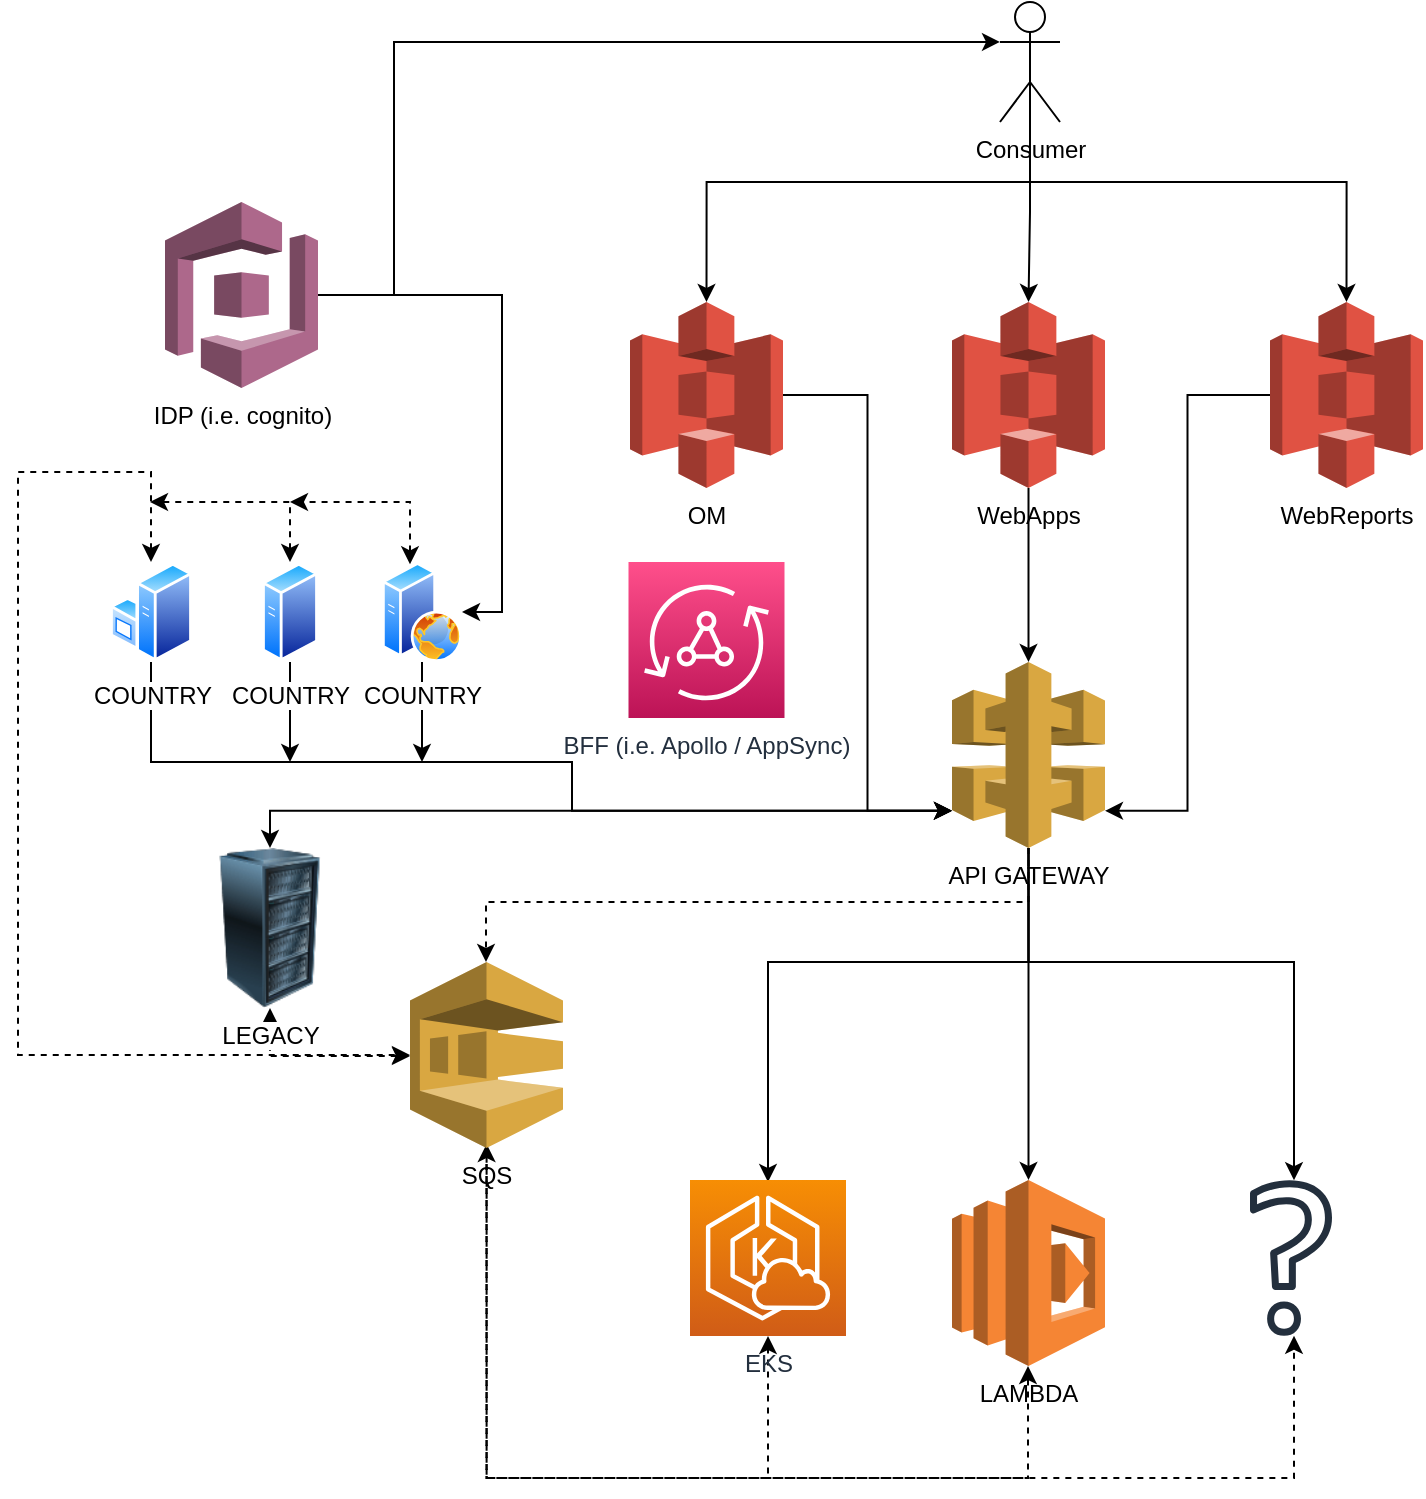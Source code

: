 <mxfile version="20.4.0" type="github" pages="2">
  <diagram id="Joz-wbOOevoliaPiFYPp" name="Simple arch">
    <mxGraphModel dx="1466" dy="1129" grid="1" gridSize="10" guides="1" tooltips="1" connect="1" arrows="1" fold="1" page="1" pageScale="1" pageWidth="1169" pageHeight="827" math="0" shadow="0">
      <root>
        <mxCell id="0" />
        <mxCell id="1" parent="0" />
        <mxCell id="j6oTMxRk_AW7922l2MPv-18" style="edgeStyle=orthogonalEdgeStyle;rounded=0;orthogonalLoop=1;jettySize=auto;html=1;entryX=0;entryY=0.8;entryDx=0;entryDy=0;entryPerimeter=0;" parent="1" source="j6oTMxRk_AW7922l2MPv-1" target="j6oTMxRk_AW7922l2MPv-8" edge="1">
          <mxGeometry relative="1" as="geometry" />
        </mxCell>
        <mxCell id="j6oTMxRk_AW7922l2MPv-1" value="OM" style="outlineConnect=0;dashed=0;verticalLabelPosition=bottom;verticalAlign=top;align=center;html=1;shape=mxgraph.aws3.s3;fillColor=#E05243;gradientColor=none;" parent="1" vertex="1">
          <mxGeometry x="516" y="195" width="76.5" height="93" as="geometry" />
        </mxCell>
        <mxCell id="j6oTMxRk_AW7922l2MPv-2" value="LAMBDA" style="outlineConnect=0;dashed=0;verticalLabelPosition=bottom;verticalAlign=top;align=center;html=1;shape=mxgraph.aws3.lambda;fillColor=#F58534;gradientColor=none;" parent="1" vertex="1">
          <mxGeometry x="677" y="634" width="76.5" height="93" as="geometry" />
        </mxCell>
        <mxCell id="j6oTMxRk_AW7922l2MPv-20" style="edgeStyle=orthogonalEdgeStyle;rounded=0;orthogonalLoop=1;jettySize=auto;html=1;entryX=0.5;entryY=0;entryDx=0;entryDy=0;entryPerimeter=0;" parent="1" source="j6oTMxRk_AW7922l2MPv-4" target="j6oTMxRk_AW7922l2MPv-8" edge="1">
          <mxGeometry relative="1" as="geometry" />
        </mxCell>
        <mxCell id="j6oTMxRk_AW7922l2MPv-4" value="WebApps" style="outlineConnect=0;dashed=0;verticalLabelPosition=bottom;verticalAlign=top;align=center;html=1;shape=mxgraph.aws3.s3;fillColor=#E05243;gradientColor=none;" parent="1" vertex="1">
          <mxGeometry x="677" y="195" width="76.5" height="93" as="geometry" />
        </mxCell>
        <mxCell id="j6oTMxRk_AW7922l2MPv-19" style="edgeStyle=orthogonalEdgeStyle;rounded=0;orthogonalLoop=1;jettySize=auto;html=1;entryX=1;entryY=0.8;entryDx=0;entryDy=0;entryPerimeter=0;" parent="1" source="j6oTMxRk_AW7922l2MPv-5" target="j6oTMxRk_AW7922l2MPv-8" edge="1">
          <mxGeometry relative="1" as="geometry" />
        </mxCell>
        <mxCell id="j6oTMxRk_AW7922l2MPv-5" value="WebReports" style="outlineConnect=0;dashed=0;verticalLabelPosition=bottom;verticalAlign=top;align=center;html=1;shape=mxgraph.aws3.s3;fillColor=#E05243;gradientColor=none;" parent="1" vertex="1">
          <mxGeometry x="836" y="195" width="76.5" height="93" as="geometry" />
        </mxCell>
        <mxCell id="j6oTMxRk_AW7922l2MPv-21" style="edgeStyle=orthogonalEdgeStyle;rounded=0;orthogonalLoop=1;jettySize=auto;html=1;dashed=1;" parent="1" source="j6oTMxRk_AW7922l2MPv-8" target="j6oTMxRk_AW7922l2MPv-9" edge="1">
          <mxGeometry relative="1" as="geometry">
            <Array as="points">
              <mxPoint x="715" y="495" />
              <mxPoint x="444" y="495" />
            </Array>
          </mxGeometry>
        </mxCell>
        <mxCell id="j6oTMxRk_AW7922l2MPv-25" style="edgeStyle=orthogonalEdgeStyle;rounded=0;orthogonalLoop=1;jettySize=auto;html=1;" parent="1" source="j6oTMxRk_AW7922l2MPv-8" target="j6oTMxRk_AW7922l2MPv-2" edge="1">
          <mxGeometry relative="1" as="geometry" />
        </mxCell>
        <mxCell id="j6oTMxRk_AW7922l2MPv-26" style="edgeStyle=orthogonalEdgeStyle;rounded=0;orthogonalLoop=1;jettySize=auto;html=1;" parent="1" source="j6oTMxRk_AW7922l2MPv-8" edge="1">
          <mxGeometry relative="1" as="geometry">
            <mxPoint x="585" y="635" as="targetPoint" />
            <Array as="points">
              <mxPoint x="715" y="525" />
              <mxPoint x="585" y="525" />
            </Array>
          </mxGeometry>
        </mxCell>
        <mxCell id="j6oTMxRk_AW7922l2MPv-27" style="edgeStyle=orthogonalEdgeStyle;rounded=0;orthogonalLoop=1;jettySize=auto;html=1;" parent="1" source="j6oTMxRk_AW7922l2MPv-8" target="j6oTMxRk_AW7922l2MPv-33" edge="1">
          <mxGeometry relative="1" as="geometry">
            <mxPoint x="848" y="605" as="targetPoint" />
            <Array as="points">
              <mxPoint x="715" y="525" />
              <mxPoint x="848" y="525" />
            </Array>
          </mxGeometry>
        </mxCell>
        <mxCell id="j6oTMxRk_AW7922l2MPv-8" value="API GATEWAY" style="outlineConnect=0;dashed=0;verticalLabelPosition=bottom;verticalAlign=top;align=center;html=1;shape=mxgraph.aws3.api_gateway;fillColor=#D9A741;gradientColor=none;" parent="1" vertex="1">
          <mxGeometry x="677" y="375" width="76.5" height="93" as="geometry" />
        </mxCell>
        <mxCell id="j6oTMxRk_AW7922l2MPv-28" style="edgeStyle=orthogonalEdgeStyle;rounded=0;orthogonalLoop=1;jettySize=auto;html=1;dashed=1;exitX=0.5;exitY=1;exitDx=0;exitDy=0;exitPerimeter=0;" parent="1" target="j6oTMxRk_AW7922l2MPv-32" edge="1">
          <mxGeometry relative="1" as="geometry">
            <mxPoint x="444.25" y="626" as="sourcePoint" />
            <mxPoint x="586" y="735" as="targetPoint" />
            <Array as="points">
              <mxPoint x="444" y="783" />
              <mxPoint x="585" y="783" />
            </Array>
          </mxGeometry>
        </mxCell>
        <mxCell id="j6oTMxRk_AW7922l2MPv-29" style="edgeStyle=orthogonalEdgeStyle;rounded=0;orthogonalLoop=1;jettySize=auto;html=1;dashed=1;" parent="1" target="j6oTMxRk_AW7922l2MPv-2" edge="1">
          <mxGeometry relative="1" as="geometry">
            <mxPoint x="444.3" y="626" as="sourcePoint" />
            <mxPoint x="715.25" y="766" as="targetPoint" />
            <Array as="points">
              <mxPoint x="444" y="783" />
              <mxPoint x="715" y="783" />
            </Array>
          </mxGeometry>
        </mxCell>
        <mxCell id="j6oTMxRk_AW7922l2MPv-30" style="edgeStyle=orthogonalEdgeStyle;rounded=0;orthogonalLoop=1;jettySize=auto;html=1;dashed=1;jumpStyle=none;strokeColor=default;startArrow=classic;startFill=1;" parent="1" target="j6oTMxRk_AW7922l2MPv-33" edge="1">
          <mxGeometry relative="1" as="geometry">
            <mxPoint x="444.3" y="616" as="sourcePoint" />
            <mxPoint x="847.75" y="756" as="targetPoint" />
            <Array as="points">
              <mxPoint x="444" y="783" />
              <mxPoint x="848" y="783" />
            </Array>
          </mxGeometry>
        </mxCell>
        <mxCell id="j6oTMxRk_AW7922l2MPv-9" value="SQS" style="outlineConnect=0;dashed=0;verticalLabelPosition=bottom;verticalAlign=top;align=center;html=1;shape=mxgraph.aws3.sqs;fillColor=#D9A741;gradientColor=none;" parent="1" vertex="1">
          <mxGeometry x="406" y="525" width="76.5" height="93" as="geometry" />
        </mxCell>
        <mxCell id="j6oTMxRk_AW7922l2MPv-12" style="edgeStyle=orthogonalEdgeStyle;rounded=0;orthogonalLoop=1;jettySize=auto;html=1;entryX=0.5;entryY=0;entryDx=0;entryDy=0;entryPerimeter=0;" parent="1" source="j6oTMxRk_AW7922l2MPv-10" target="j6oTMxRk_AW7922l2MPv-1" edge="1">
          <mxGeometry relative="1" as="geometry">
            <Array as="points">
              <mxPoint x="716" y="135" />
              <mxPoint x="554" y="135" />
            </Array>
          </mxGeometry>
        </mxCell>
        <mxCell id="j6oTMxRk_AW7922l2MPv-13" style="edgeStyle=orthogonalEdgeStyle;rounded=0;orthogonalLoop=1;jettySize=auto;html=1;entryX=0.5;entryY=0;entryDx=0;entryDy=0;entryPerimeter=0;" parent="1" source="j6oTMxRk_AW7922l2MPv-10" target="j6oTMxRk_AW7922l2MPv-5" edge="1">
          <mxGeometry relative="1" as="geometry">
            <Array as="points">
              <mxPoint x="716" y="135" />
              <mxPoint x="874" y="135" />
            </Array>
          </mxGeometry>
        </mxCell>
        <mxCell id="j6oTMxRk_AW7922l2MPv-14" style="edgeStyle=orthogonalEdgeStyle;rounded=0;orthogonalLoop=1;jettySize=auto;html=1;exitX=0.5;exitY=0.5;exitDx=0;exitDy=0;exitPerimeter=0;entryX=0.5;entryY=0;entryDx=0;entryDy=0;entryPerimeter=0;" parent="1" source="j6oTMxRk_AW7922l2MPv-10" target="j6oTMxRk_AW7922l2MPv-4" edge="1">
          <mxGeometry relative="1" as="geometry" />
        </mxCell>
        <mxCell id="j6oTMxRk_AW7922l2MPv-10" value="Consumer" style="shape=umlActor;verticalLabelPosition=bottom;verticalAlign=top;html=1;outlineConnect=0;" parent="1" vertex="1">
          <mxGeometry x="701" y="45" width="30" height="60" as="geometry" />
        </mxCell>
        <mxCell id="j6oTMxRk_AW7922l2MPv-32" value="EKS" style="sketch=0;points=[[0,0,0],[0.25,0,0],[0.5,0,0],[0.75,0,0],[1,0,0],[0,1,0],[0.25,1,0],[0.5,1,0],[0.75,1,0],[1,1,0],[0,0.25,0],[0,0.5,0],[0,0.75,0],[1,0.25,0],[1,0.5,0],[1,0.75,0]];outlineConnect=0;fontColor=#232F3E;gradientColor=#F78E04;gradientDirection=north;fillColor=#D05C17;strokeColor=#ffffff;dashed=0;verticalLabelPosition=bottom;verticalAlign=top;align=center;html=1;fontSize=12;fontStyle=0;aspect=fixed;shape=mxgraph.aws4.resourceIcon;resIcon=mxgraph.aws4.eks_cloud;" parent="1" vertex="1">
          <mxGeometry x="546" y="634" width="78" height="78" as="geometry" />
        </mxCell>
        <mxCell id="j6oTMxRk_AW7922l2MPv-33" value="" style="sketch=0;outlineConnect=0;fontColor=#232F3E;gradientColor=none;fillColor=#232F3D;strokeColor=none;dashed=0;verticalLabelPosition=bottom;verticalAlign=top;align=center;html=1;fontSize=12;fontStyle=0;aspect=fixed;pointerEvents=1;shape=mxgraph.aws4.question;" parent="1" vertex="1">
          <mxGeometry x="826" y="634" width="41" height="78" as="geometry" />
        </mxCell>
        <mxCell id="j6oTMxRk_AW7922l2MPv-50" style="edgeStyle=orthogonalEdgeStyle;rounded=0;jumpStyle=none;orthogonalLoop=1;jettySize=auto;html=1;strokeColor=default;startArrow=none;startFill=0;" parent="1" source="j6oTMxRk_AW7922l2MPv-36" edge="1">
          <mxGeometry relative="1" as="geometry">
            <mxPoint x="346" y="425" as="targetPoint" />
          </mxGeometry>
        </mxCell>
        <mxCell id="j6oTMxRk_AW7922l2MPv-54" style="edgeStyle=orthogonalEdgeStyle;rounded=0;jumpStyle=none;orthogonalLoop=1;jettySize=auto;html=1;dashed=1;strokeColor=default;startArrow=classic;startFill=1;" parent="1" source="j6oTMxRk_AW7922l2MPv-36" edge="1">
          <mxGeometry relative="1" as="geometry">
            <mxPoint x="276" y="295" as="targetPoint" />
            <Array as="points">
              <mxPoint x="346" y="295" />
            </Array>
          </mxGeometry>
        </mxCell>
        <mxCell id="j6oTMxRk_AW7922l2MPv-36" value="COUNTRY" style="aspect=fixed;perimeter=ellipsePerimeter;html=1;align=center;shadow=0;dashed=0;spacingTop=3;image;image=img/lib/active_directory/generic_server.svg;" parent="1" vertex="1">
          <mxGeometry x="332" y="325" width="28.0" height="50" as="geometry" />
        </mxCell>
        <mxCell id="j6oTMxRk_AW7922l2MPv-46" style="edgeStyle=orthogonalEdgeStyle;rounded=0;jumpStyle=none;orthogonalLoop=1;jettySize=auto;html=1;entryX=0;entryY=0.8;entryDx=0;entryDy=0;entryPerimeter=0;strokeColor=default;startArrow=none;startFill=0;" parent="1" source="j6oTMxRk_AW7922l2MPv-37" target="j6oTMxRk_AW7922l2MPv-8" edge="1">
          <mxGeometry relative="1" as="geometry">
            <Array as="points">
              <mxPoint x="277" y="425" />
              <mxPoint x="487" y="425" />
              <mxPoint x="487" y="449" />
            </Array>
          </mxGeometry>
        </mxCell>
        <mxCell id="j6oTMxRk_AW7922l2MPv-53" style="edgeStyle=orthogonalEdgeStyle;rounded=0;jumpStyle=none;orthogonalLoop=1;jettySize=auto;html=1;entryX=0;entryY=0.5;entryDx=0;entryDy=0;entryPerimeter=0;dashed=1;strokeColor=default;startArrow=classic;startFill=1;exitX=0.5;exitY=0;exitDx=0;exitDy=0;" parent="1" source="j6oTMxRk_AW7922l2MPv-37" target="j6oTMxRk_AW7922l2MPv-9" edge="1">
          <mxGeometry relative="1" as="geometry">
            <Array as="points">
              <mxPoint x="276" y="280" />
              <mxPoint x="210" y="280" />
              <mxPoint x="210" y="572" />
            </Array>
          </mxGeometry>
        </mxCell>
        <mxCell id="j6oTMxRk_AW7922l2MPv-37" value="COUNTRY" style="aspect=fixed;perimeter=ellipsePerimeter;html=1;align=center;shadow=0;dashed=0;spacingTop=3;image;image=img/lib/active_directory/windows_server.svg;" parent="1" vertex="1">
          <mxGeometry x="256" y="325" width="41" height="50" as="geometry" />
        </mxCell>
        <mxCell id="j6oTMxRk_AW7922l2MPv-51" style="edgeStyle=orthogonalEdgeStyle;rounded=0;jumpStyle=none;orthogonalLoop=1;jettySize=auto;html=1;strokeColor=default;startArrow=none;startFill=0;" parent="1" source="j6oTMxRk_AW7922l2MPv-40" edge="1">
          <mxGeometry relative="1" as="geometry">
            <mxPoint x="412" y="425" as="targetPoint" />
          </mxGeometry>
        </mxCell>
        <mxCell id="j6oTMxRk_AW7922l2MPv-55" style="edgeStyle=orthogonalEdgeStyle;rounded=0;jumpStyle=none;orthogonalLoop=1;jettySize=auto;html=1;dashed=1;strokeColor=default;startArrow=classic;startFill=1;" parent="1" source="j6oTMxRk_AW7922l2MPv-40" edge="1">
          <mxGeometry relative="1" as="geometry">
            <mxPoint x="346" y="295" as="targetPoint" />
            <Array as="points">
              <mxPoint x="406" y="295" />
            </Array>
          </mxGeometry>
        </mxCell>
        <mxCell id="j6oTMxRk_AW7922l2MPv-40" value="COUNTRY" style="aspect=fixed;perimeter=ellipsePerimeter;html=1;align=center;shadow=0;dashed=0;spacingTop=3;image;image=img/lib/active_directory/web_server.svg;" parent="1" vertex="1">
          <mxGeometry x="392" y="325" width="40" height="50" as="geometry" />
        </mxCell>
        <mxCell id="j6oTMxRk_AW7922l2MPv-45" style="edgeStyle=orthogonalEdgeStyle;rounded=0;jumpStyle=none;orthogonalLoop=1;jettySize=auto;html=1;entryX=0;entryY=0.8;entryDx=0;entryDy=0;entryPerimeter=0;strokeColor=default;startArrow=classic;startFill=1;exitX=0.5;exitY=0;exitDx=0;exitDy=0;" parent="1" source="j6oTMxRk_AW7922l2MPv-44" target="j6oTMxRk_AW7922l2MPv-8" edge="1">
          <mxGeometry relative="1" as="geometry">
            <Array as="points">
              <mxPoint x="336" y="449" />
            </Array>
          </mxGeometry>
        </mxCell>
        <mxCell id="j6oTMxRk_AW7922l2MPv-52" style="edgeStyle=orthogonalEdgeStyle;rounded=0;jumpStyle=none;orthogonalLoop=1;jettySize=auto;html=1;strokeColor=default;startArrow=classic;startFill=1;dashed=1;" parent="1" source="j6oTMxRk_AW7922l2MPv-44" target="j6oTMxRk_AW7922l2MPv-9" edge="1">
          <mxGeometry relative="1" as="geometry">
            <Array as="points">
              <mxPoint x="336" y="572" />
            </Array>
          </mxGeometry>
        </mxCell>
        <mxCell id="j6oTMxRk_AW7922l2MPv-44" value="LEGACY" style="image;html=1;image=img/lib/clip_art/computers/Server_Rack_128x128.png" parent="1" vertex="1">
          <mxGeometry x="296" y="468" width="80" height="80" as="geometry" />
        </mxCell>
        <mxCell id="j6oTMxRk_AW7922l2MPv-57" style="edgeStyle=orthogonalEdgeStyle;rounded=0;jumpStyle=none;orthogonalLoop=1;jettySize=auto;html=1;entryX=0;entryY=0.333;entryDx=0;entryDy=0;entryPerimeter=0;strokeColor=default;startArrow=none;startFill=0;" parent="1" source="j6oTMxRk_AW7922l2MPv-56" target="j6oTMxRk_AW7922l2MPv-10" edge="1">
          <mxGeometry relative="1" as="geometry">
            <Array as="points">
              <mxPoint x="398" y="65" />
            </Array>
          </mxGeometry>
        </mxCell>
        <mxCell id="j6oTMxRk_AW7922l2MPv-59" style="edgeStyle=orthogonalEdgeStyle;rounded=0;jumpStyle=none;orthogonalLoop=1;jettySize=auto;html=1;entryX=1;entryY=0.5;entryDx=0;entryDy=0;strokeColor=default;startArrow=none;startFill=0;" parent="1" source="j6oTMxRk_AW7922l2MPv-56" target="j6oTMxRk_AW7922l2MPv-40" edge="1">
          <mxGeometry relative="1" as="geometry" />
        </mxCell>
        <mxCell id="j6oTMxRk_AW7922l2MPv-56" value="IDP (i.e. cognito)" style="outlineConnect=0;dashed=0;verticalLabelPosition=bottom;verticalAlign=top;align=center;html=1;shape=mxgraph.aws3.cognito;fillColor=#AD688B;gradientColor=none;" parent="1" vertex="1">
          <mxGeometry x="283.5" y="145" width="76.5" height="93" as="geometry" />
        </mxCell>
        <mxCell id="j6oTMxRk_AW7922l2MPv-61" value="BFF (i.e. Apollo / AppSync)" style="sketch=0;points=[[0,0,0],[0.25,0,0],[0.5,0,0],[0.75,0,0],[1,0,0],[0,1,0],[0.25,1,0],[0.5,1,0],[0.75,1,0],[1,1,0],[0,0.25,0],[0,0.5,0],[0,0.75,0],[1,0.25,0],[1,0.5,0],[1,0.75,0]];outlineConnect=0;fontColor=#232F3E;gradientColor=#FF4F8B;gradientDirection=north;fillColor=#BC1356;strokeColor=#ffffff;dashed=0;verticalLabelPosition=bottom;verticalAlign=top;align=center;html=1;fontSize=12;fontStyle=0;aspect=fixed;shape=mxgraph.aws4.resourceIcon;resIcon=mxgraph.aws4.appsync;" parent="1" vertex="1">
          <mxGeometry x="515.25" y="325" width="78" height="78" as="geometry" />
        </mxCell>
      </root>
    </mxGraphModel>
  </diagram>
  <diagram id="iE5avSQgEujDPDK-NljF" name="Email">
    <mxGraphModel dx="1066" dy="982" grid="1" gridSize="10" guides="1" tooltips="1" connect="1" arrows="1" fold="1" page="1" pageScale="1" pageWidth="1169" pageHeight="827" math="0" shadow="0">
      <root>
        <mxCell id="0" />
        <mxCell id="1" parent="0" />
        <mxCell id="4fiaTxjBstaV7eBkQ0Dm-4" style="edgeStyle=orthogonalEdgeStyle;rounded=0;orthogonalLoop=1;jettySize=auto;html=1;" edge="1" parent="1" source="4fiaTxjBstaV7eBkQ0Dm-1" target="4fiaTxjBstaV7eBkQ0Dm-3">
          <mxGeometry relative="1" as="geometry" />
        </mxCell>
        <mxCell id="4fiaTxjBstaV7eBkQ0Dm-1" value="CAPI" style="image;html=1;image=img/lib/clip_art/computers/Server_Rack_128x128.png" vertex="1" parent="1">
          <mxGeometry x="60" y="375" width="80" height="80" as="geometry" />
        </mxCell>
        <mxCell id="4fiaTxjBstaV7eBkQ0Dm-7" style="edgeStyle=orthogonalEdgeStyle;rounded=0;orthogonalLoop=1;jettySize=auto;html=1;" edge="1" parent="1" source="4fiaTxjBstaV7eBkQ0Dm-3" target="4fiaTxjBstaV7eBkQ0Dm-6">
          <mxGeometry relative="1" as="geometry" />
        </mxCell>
        <mxCell id="4fiaTxjBstaV7eBkQ0Dm-3" value="Email queue" style="sketch=0;points=[[0,0,0],[0.25,0,0],[0.5,0,0],[0.75,0,0],[1,0,0],[0,1,0],[0.25,1,0],[0.5,1,0],[0.75,1,0],[1,1,0],[0,0.25,0],[0,0.5,0],[0,0.75,0],[1,0.25,0],[1,0.5,0],[1,0.75,0]];outlineConnect=0;fontColor=#232F3E;gradientColor=#FF4F8B;gradientDirection=north;fillColor=#BC1356;strokeColor=#ffffff;dashed=0;verticalLabelPosition=bottom;verticalAlign=top;align=center;html=1;fontSize=12;fontStyle=0;aspect=fixed;shape=mxgraph.aws4.resourceIcon;resIcon=mxgraph.aws4.sqs;" vertex="1" parent="1">
          <mxGeometry x="370" y="376" width="78" height="78" as="geometry" />
        </mxCell>
        <mxCell id="4fiaTxjBstaV7eBkQ0Dm-5" value="to: xxx&lt;br&gt;from: xxx&lt;br&gt;retry: 0-3" style="rounded=0;whiteSpace=wrap;html=1;" vertex="1" parent="1">
          <mxGeometry x="170" y="385" width="120" height="60" as="geometry" />
        </mxCell>
        <mxCell id="4fiaTxjBstaV7eBkQ0Dm-20" style="edgeStyle=orthogonalEdgeStyle;curved=1;orthogonalLoop=1;jettySize=auto;html=1;entryX=0.5;entryY=1;entryDx=0;entryDy=0;entryPerimeter=0;startArrow=none;" edge="1" parent="1" source="4fiaTxjBstaV7eBkQ0Dm-32" target="4fiaTxjBstaV7eBkQ0Dm-10">
          <mxGeometry relative="1" as="geometry" />
        </mxCell>
        <mxCell id="4fiaTxjBstaV7eBkQ0Dm-30" style="edgeStyle=orthogonalEdgeStyle;rounded=0;orthogonalLoop=1;jettySize=auto;html=1;entryX=0.5;entryY=0;entryDx=0;entryDy=0;entryPerimeter=0;" edge="1" parent="1" source="4fiaTxjBstaV7eBkQ0Dm-6" target="4fiaTxjBstaV7eBkQ0Dm-29">
          <mxGeometry relative="1" as="geometry" />
        </mxCell>
        <mxCell id="4fiaTxjBstaV7eBkQ0Dm-38" style="edgeStyle=orthogonalEdgeStyle;rounded=0;orthogonalLoop=1;jettySize=auto;html=1;exitX=0;exitY=0.75;exitDx=0;exitDy=0;exitPerimeter=0;" edge="1" parent="1" source="4fiaTxjBstaV7eBkQ0Dm-6" target="4fiaTxjBstaV7eBkQ0Dm-8">
          <mxGeometry relative="1" as="geometry">
            <Array as="points">
              <mxPoint x="510" y="435" />
              <mxPoint x="510" y="480" />
              <mxPoint x="410" y="480" />
            </Array>
          </mxGeometry>
        </mxCell>
        <mxCell id="4fiaTxjBstaV7eBkQ0Dm-6" value="Email µservice" style="sketch=0;points=[[0,0,0],[0.25,0,0],[0.5,0,0],[0.75,0,0],[1,0,0],[0,1,0],[0.25,1,0],[0.5,1,0],[0.75,1,0],[1,1,0],[0,0.25,0],[0,0.5,0],[0,0.75,0],[1,0.25,0],[1,0.5,0],[1,0.75,0]];outlineConnect=0;fontColor=#232F3E;gradientColor=#F78E04;gradientDirection=north;fillColor=#D05C17;strokeColor=#ffffff;dashed=0;verticalLabelPosition=bottom;verticalAlign=top;align=center;html=1;fontSize=12;fontStyle=0;aspect=fixed;shape=mxgraph.aws4.resourceIcon;resIcon=mxgraph.aws4.lambda;" vertex="1" parent="1">
          <mxGeometry x="560" y="376" width="78" height="78" as="geometry" />
        </mxCell>
        <mxCell id="4fiaTxjBstaV7eBkQ0Dm-8" value="Log aggregator" style="sketch=0;points=[[0,0,0],[0.25,0,0],[0.5,0,0],[0.75,0,0],[1,0,0],[0,1,0],[0.25,1,0],[0.5,1,0],[0.75,1,0],[1,1,0],[0,0.25,0],[0,0.5,0],[0,0.75,0],[1,0.25,0],[1,0.5,0],[1,0.75,0]];points=[[0,0,0],[0.25,0,0],[0.5,0,0],[0.75,0,0],[1,0,0],[0,1,0],[0.25,1,0],[0.5,1,0],[0.75,1,0],[1,1,0],[0,0.25,0],[0,0.5,0],[0,0.75,0],[1,0.25,0],[1,0.5,0],[1,0.75,0]];outlineConnect=0;fontColor=#232F3E;gradientColor=#F34482;gradientDirection=north;fillColor=#BC1356;strokeColor=#ffffff;dashed=0;verticalLabelPosition=bottom;verticalAlign=top;align=center;html=1;fontSize=12;fontStyle=0;aspect=fixed;shape=mxgraph.aws4.resourceIcon;resIcon=mxgraph.aws4.cloudwatch_2;" vertex="1" parent="1">
          <mxGeometry x="371" y="590" width="78" height="78" as="geometry" />
        </mxCell>
        <mxCell id="4fiaTxjBstaV7eBkQ0Dm-21" style="edgeStyle=orthogonalEdgeStyle;curved=1;orthogonalLoop=1;jettySize=auto;html=1;entryX=0.5;entryY=1;entryDx=0;entryDy=0;entryPerimeter=0;" edge="1" parent="1" source="4fiaTxjBstaV7eBkQ0Dm-10" target="4fiaTxjBstaV7eBkQ0Dm-15">
          <mxGeometry relative="1" as="geometry" />
        </mxCell>
        <mxCell id="4fiaTxjBstaV7eBkQ0Dm-10" value="DLQ" style="sketch=0;points=[[0,0,0],[0.25,0,0],[0.5,0,0],[0.75,0,0],[1,0,0],[0,1,0],[0.25,1,0],[0.5,1,0],[0.75,1,0],[1,1,0],[0,0.25,0],[0,0.5,0],[0,0.75,0],[1,0.25,0],[1,0.5,0],[1,0.75,0]];outlineConnect=0;fontColor=#232F3E;gradientColor=#FF4F8B;gradientDirection=north;fillColor=#BC1356;strokeColor=#ffffff;dashed=0;verticalLabelPosition=bottom;verticalAlign=top;align=center;html=1;fontSize=12;fontStyle=0;aspect=fixed;shape=mxgraph.aws4.resourceIcon;resIcon=mxgraph.aws4.sqs;" vertex="1" parent="1">
          <mxGeometry x="560" y="210" width="78" height="78" as="geometry" />
        </mxCell>
        <mxCell id="4fiaTxjBstaV7eBkQ0Dm-22" style="edgeStyle=orthogonalEdgeStyle;curved=1;orthogonalLoop=1;jettySize=auto;html=1;" edge="1" parent="1" source="4fiaTxjBstaV7eBkQ0Dm-15" target="4fiaTxjBstaV7eBkQ0Dm-18">
          <mxGeometry relative="1" as="geometry" />
        </mxCell>
        <mxCell id="4fiaTxjBstaV7eBkQ0Dm-15" value="DQL processor" style="sketch=0;points=[[0,0,0],[0.25,0,0],[0.5,0,0],[0.75,0,0],[1,0,0],[0,1,0],[0.25,1,0],[0.5,1,0],[0.75,1,0],[1,1,0],[0,0.25,0],[0,0.5,0],[0,0.75,0],[1,0.25,0],[1,0.5,0],[1,0.75,0]];outlineConnect=0;fontColor=#232F3E;gradientColor=#F78E04;gradientDirection=north;fillColor=#D05C17;strokeColor=#ffffff;dashed=0;verticalLabelPosition=bottom;verticalAlign=top;align=center;html=1;fontSize=12;fontStyle=0;aspect=fixed;shape=mxgraph.aws4.resourceIcon;resIcon=mxgraph.aws4.lambda;" vertex="1" parent="1">
          <mxGeometry x="560" y="40" width="78" height="78" as="geometry" />
        </mxCell>
        <mxCell id="4fiaTxjBstaV7eBkQ0Dm-23" style="edgeStyle=orthogonalEdgeStyle;curved=1;orthogonalLoop=1;jettySize=auto;html=1;" edge="1" parent="1" source="4fiaTxjBstaV7eBkQ0Dm-18" target="4fiaTxjBstaV7eBkQ0Dm-3">
          <mxGeometry relative="1" as="geometry" />
        </mxCell>
        <mxCell id="4fiaTxjBstaV7eBkQ0Dm-26" style="edgeStyle=orthogonalEdgeStyle;rounded=0;orthogonalLoop=1;jettySize=auto;html=1;entryX=0.96;entryY=0.65;entryDx=0;entryDy=0;entryPerimeter=0;" edge="1" parent="1" source="4fiaTxjBstaV7eBkQ0Dm-18" target="4fiaTxjBstaV7eBkQ0Dm-24">
          <mxGeometry relative="1" as="geometry" />
        </mxCell>
        <mxCell id="4fiaTxjBstaV7eBkQ0Dm-18" value="max retries" style="rhombus;whiteSpace=wrap;html=1;" vertex="1" parent="1">
          <mxGeometry x="369" y="39" width="80" height="80" as="geometry" />
        </mxCell>
        <mxCell id="4fiaTxjBstaV7eBkQ0Dm-24" value="" style="sketch=0;pointerEvents=1;shadow=0;dashed=0;html=1;strokeColor=none;labelPosition=center;verticalLabelPosition=bottom;verticalAlign=top;align=center;fillColor=#505050;shape=mxgraph.mscae.intune.user_group" vertex="1" parent="1">
          <mxGeometry x="70" y="55.5" width="50" height="37" as="geometry" />
        </mxCell>
        <mxCell id="4fiaTxjBstaV7eBkQ0Dm-27" value="to: xxx&lt;br&gt;from: xxx&lt;br&gt;retry: +1" style="rounded=0;whiteSpace=wrap;html=1;" vertex="1" parent="1">
          <mxGeometry x="349" y="219" width="120" height="60" as="geometry" />
        </mxCell>
        <mxCell id="4fiaTxjBstaV7eBkQ0Dm-28" value="notify capi team" style="rounded=0;whiteSpace=wrap;html=1;" vertex="1" parent="1">
          <mxGeometry x="190" y="49" width="120" height="60" as="geometry" />
        </mxCell>
        <mxCell id="4fiaTxjBstaV7eBkQ0Dm-29" value="Email track table or db" style="sketch=0;points=[[0,0,0],[0.25,0,0],[0.5,0,0],[0.75,0,0],[1,0,0],[0,1,0],[0.25,1,0],[0.5,1,0],[0.75,1,0],[1,1,0],[0,0.25,0],[0,0.5,0],[0,0.75,0],[1,0.25,0],[1,0.5,0],[1,0.75,0]];outlineConnect=0;fontColor=#232F3E;gradientColor=#4D72F3;gradientDirection=north;fillColor=#3334B9;strokeColor=#ffffff;dashed=0;verticalLabelPosition=bottom;verticalAlign=top;align=center;html=1;fontSize=12;fontStyle=0;aspect=fixed;shape=mxgraph.aws4.resourceIcon;resIcon=mxgraph.aws4.rds;" vertex="1" parent="1">
          <mxGeometry x="560" y="590" width="78" height="78" as="geometry" />
        </mxCell>
        <mxCell id="4fiaTxjBstaV7eBkQ0Dm-31" value="record send" style="rounded=0;whiteSpace=wrap;html=1;" vertex="1" parent="1">
          <mxGeometry x="539" y="490" width="120" height="60" as="geometry" />
        </mxCell>
        <mxCell id="4fiaTxjBstaV7eBkQ0Dm-32" value="failed to send" style="rounded=0;whiteSpace=wrap;html=1;" vertex="1" parent="1">
          <mxGeometry x="539" y="320" width="120" height="20" as="geometry" />
        </mxCell>
        <mxCell id="4fiaTxjBstaV7eBkQ0Dm-33" value="" style="edgeStyle=orthogonalEdgeStyle;curved=1;orthogonalLoop=1;jettySize=auto;html=1;entryX=0.5;entryY=1;entryDx=0;entryDy=0;entryPerimeter=0;endArrow=none;" edge="1" parent="1" source="4fiaTxjBstaV7eBkQ0Dm-6" target="4fiaTxjBstaV7eBkQ0Dm-32">
          <mxGeometry relative="1" as="geometry">
            <mxPoint x="599" y="376" as="sourcePoint" />
            <mxPoint x="599" y="288" as="targetPoint" />
          </mxGeometry>
        </mxCell>
        <mxCell id="4fiaTxjBstaV7eBkQ0Dm-41" style="edgeStyle=orthogonalEdgeStyle;rounded=0;orthogonalLoop=1;jettySize=auto;html=1;entryX=1;entryY=0.75;entryDx=0;entryDy=0;entryPerimeter=0;" edge="1" parent="1" source="4fiaTxjBstaV7eBkQ0Dm-40" target="4fiaTxjBstaV7eBkQ0Dm-6">
          <mxGeometry relative="1" as="geometry">
            <Array as="points">
              <mxPoint x="720" y="480" />
              <mxPoint x="720" y="435" />
            </Array>
          </mxGeometry>
        </mxCell>
        <mxCell id="4fiaTxjBstaV7eBkQ0Dm-40" value="SES" style="outlineConnect=0;dashed=0;verticalLabelPosition=bottom;verticalAlign=top;align=center;html=1;shape=mxgraph.aws3.ses;fillColor=#D9A741;gradientColor=none;" vertex="1" parent="1">
          <mxGeometry x="790" y="437" width="79.5" height="93" as="geometry" />
        </mxCell>
        <mxCell id="4fiaTxjBstaV7eBkQ0Dm-43" style="edgeStyle=orthogonalEdgeStyle;rounded=0;orthogonalLoop=1;jettySize=auto;html=1;" edge="1" parent="1" source="4fiaTxjBstaV7eBkQ0Dm-42">
          <mxGeometry relative="1" as="geometry">
            <mxPoint x="640" y="400" as="targetPoint" />
            <Array as="points">
              <mxPoint x="720" y="361" />
              <mxPoint x="720" y="400" />
            </Array>
          </mxGeometry>
        </mxCell>
        <mxCell id="4fiaTxjBstaV7eBkQ0Dm-42" value="Mailjet client" style="shape=image;html=1;verticalAlign=top;verticalLabelPosition=bottom;labelBackgroundColor=#ffffff;imageAspect=0;aspect=fixed;image=https://cdn2.iconfinder.com/data/icons/css-vol-2/24/npm-128.png" vertex="1" parent="1">
          <mxGeometry x="800" y="321" width="79.5" height="79.5" as="geometry" />
        </mxCell>
      </root>
    </mxGraphModel>
  </diagram>
</mxfile>
